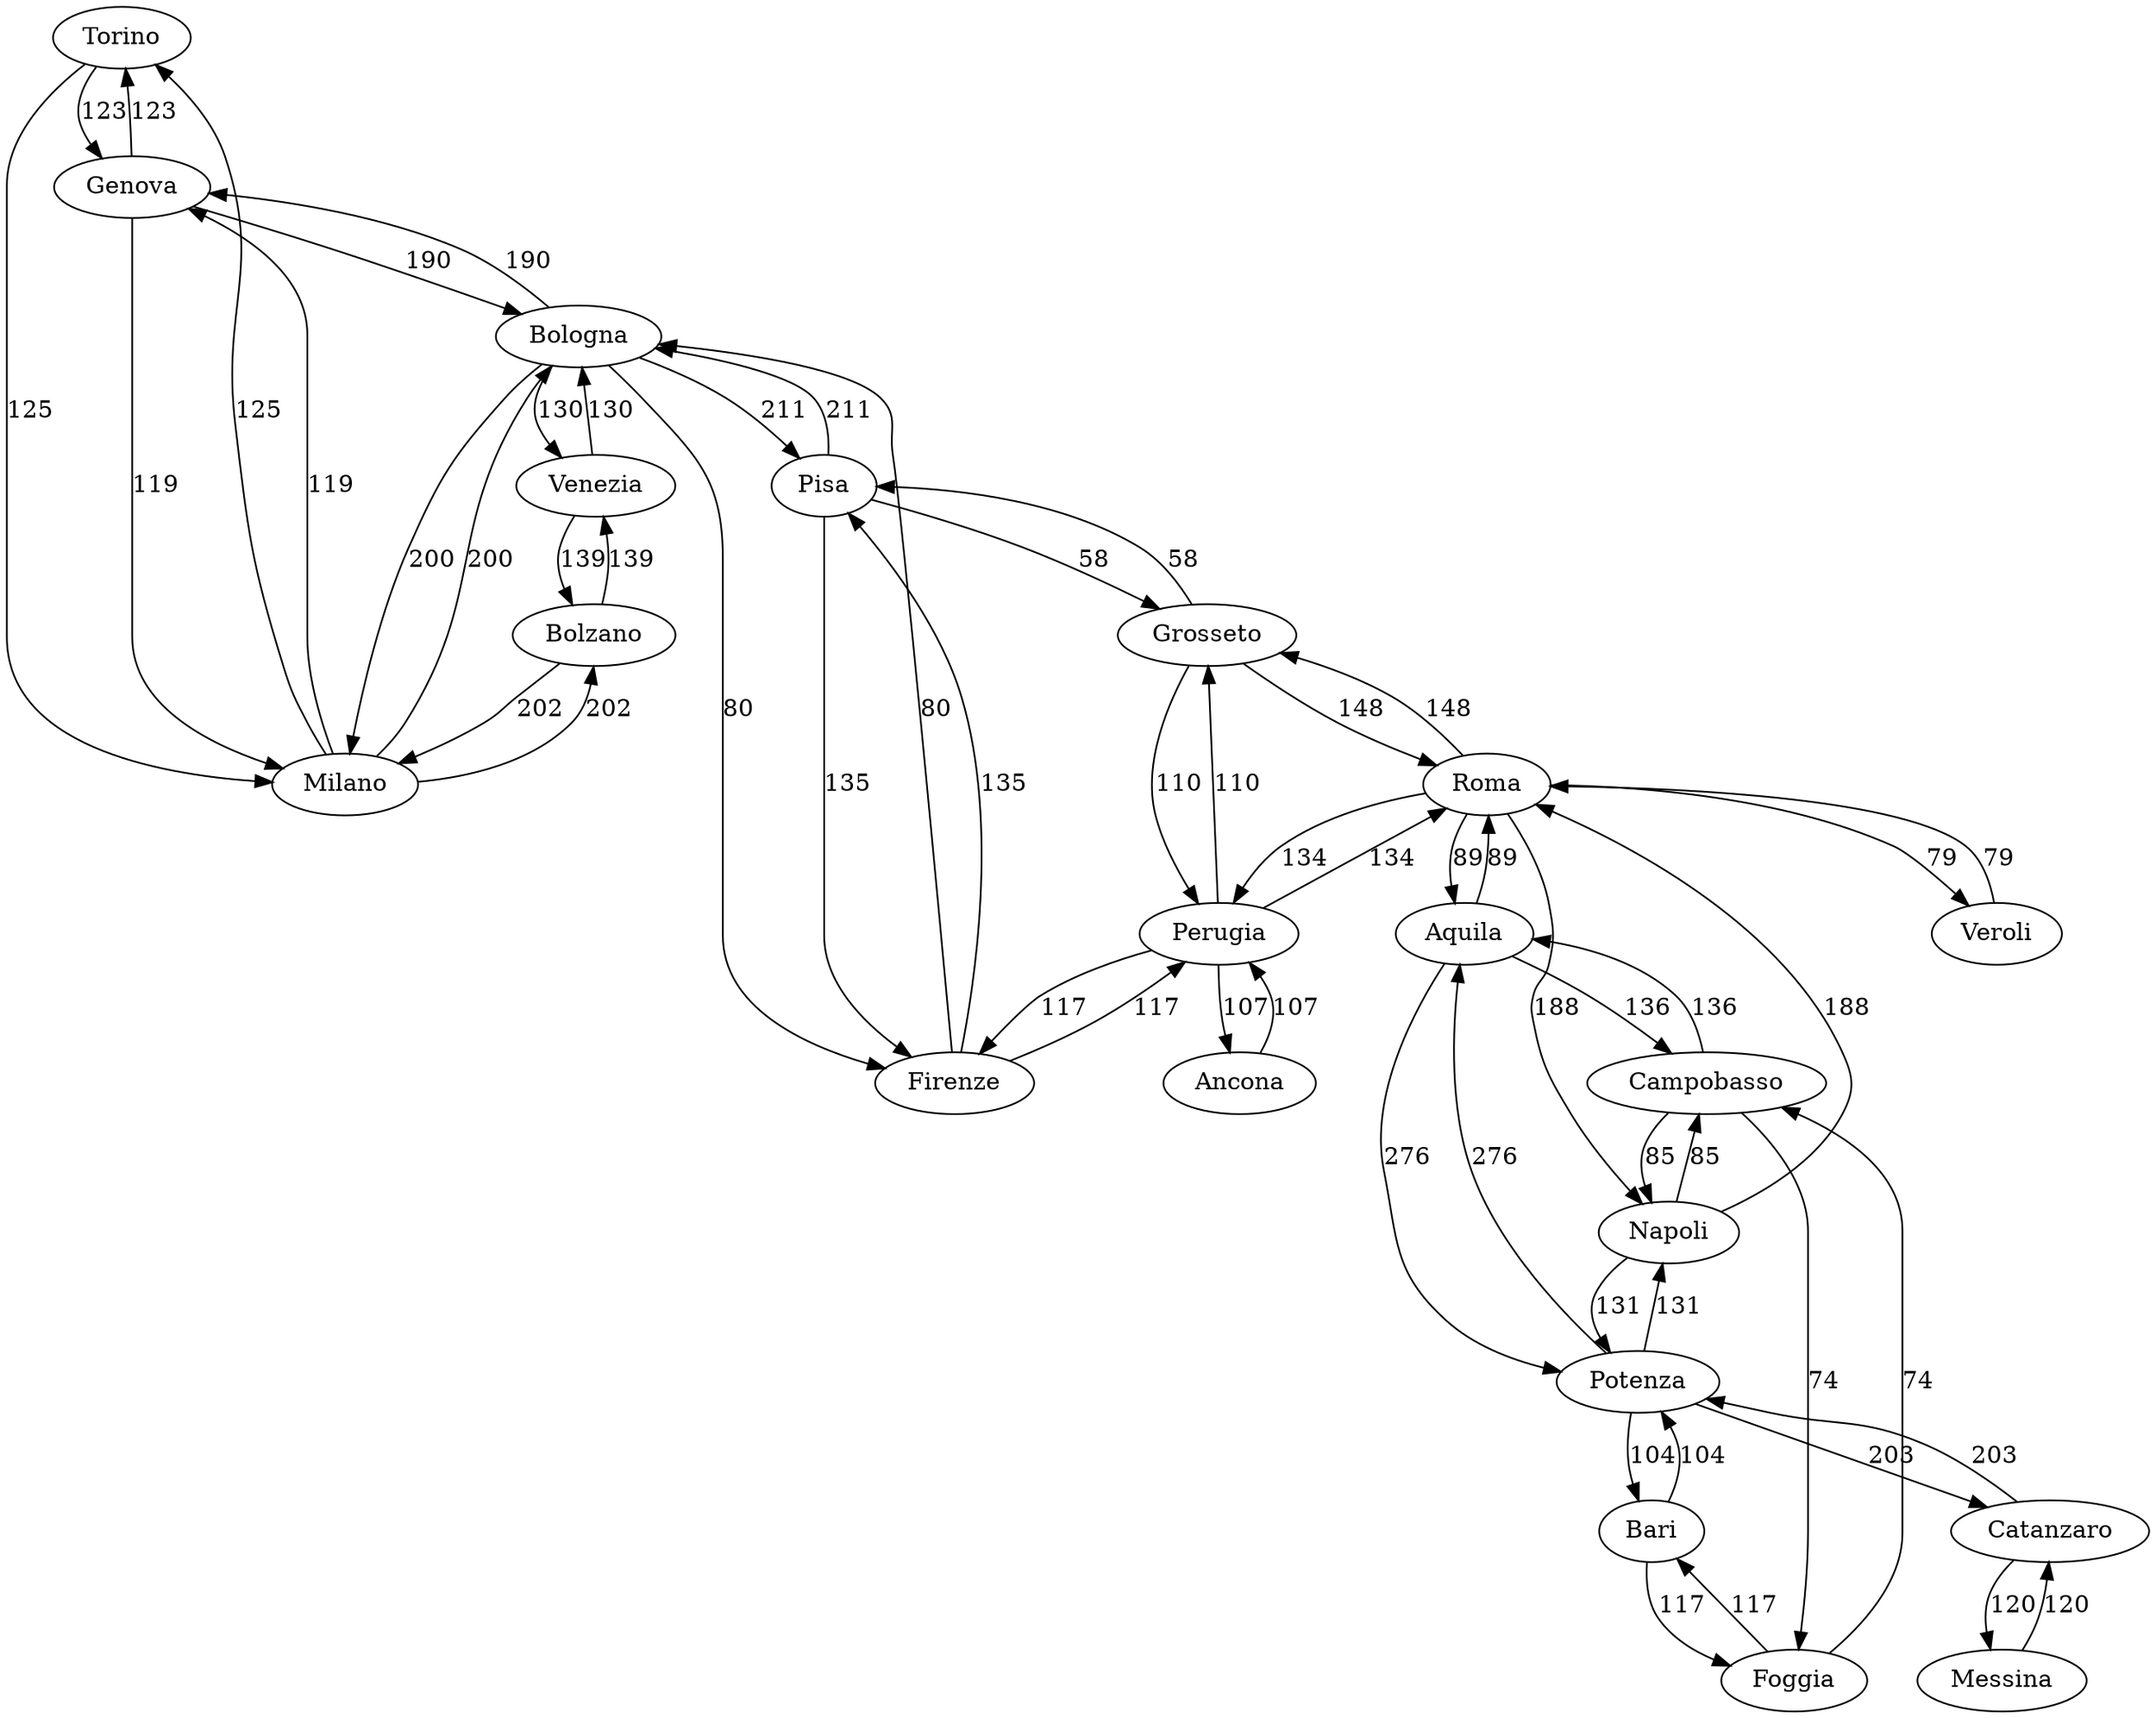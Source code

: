 digraph G {
Torino -> Genova [label="123"]
Genova -> Torino [label="123"]
Torino -> Milano [label="125"]
Milano -> Torino [label="125"]
Milano -> Genova [label="119"]
Genova -> Milano [label="119"]
Genova -> Bologna [label="190"]
Bologna -> Genova [label="190"]
Bologna -> Pisa [label="211"]
Pisa -> Bologna [label="211"]
Pisa -> Firenze [label="135"]
Firenze -> Pisa [label="135"]
Firenze -> Bologna [label="80"]
Bologna -> Firenze [label="80"]
Milano -> Bolzano [label="202"]
Bolzano -> Milano [label="202"]
Milano -> Bologna [label="200"]
Bologna -> Milano [label="200"]
Bologna -> Venezia [label="130"]
Venezia -> Bologna [label="130"]
Venezia -> Bolzano [label="139"]
Bolzano -> Venezia [label="139"]
Firenze -> Perugia [label="117"]
Perugia -> Firenze [label="117"]
Perugia -> Ancona [label="107"]
Ancona -> Perugia [label="107"]
Perugia -> Roma [label="134"]
Roma -> Perugia [label="134"]
Perugia -> Grosseto [label="110"]
Grosseto -> Perugia [label="110"]
Roma -> Grosseto [label="148"]
Grosseto -> Roma [label="148"]
Grosseto -> Pisa [label="58"]
Pisa -> Grosseto [label="58"]
Roma -> Aquila [label="89"]
Aquila -> Roma [label="89"]
Potenza -> Bari [label="104"]
Aquila -> Campobasso [label="136"]
Campobasso -> Aquila [label="136"]
Aquila -> Potenza [label="276"]
Potenza -> Aquila [label="276"]
Campobasso -> Foggia [label="74"]
Foggia -> Campobasso [label="74"]
Foggia -> Bari [label="117"]
Bari -> Foggia [label="117"]
Bari -> Potenza [label="104"]
Napoli -> Roma [label="188"]
Potenza -> Catanzaro [label="203"]
Catanzaro -> Potenza [label="203"]
Catanzaro -> Messina [label="120"]
Messina -> Catanzaro [label="120"]
Napoli -> Campobasso [label="85"]
Campobasso -> Napoli [label="85"]
Potenza -> Napoli [label="131"]
Napoli -> Potenza [label="131"]
Roma -> Napoli [label="188"]
Roma -> Veroli [label="79"]
Veroli -> Roma [label="79"]
}